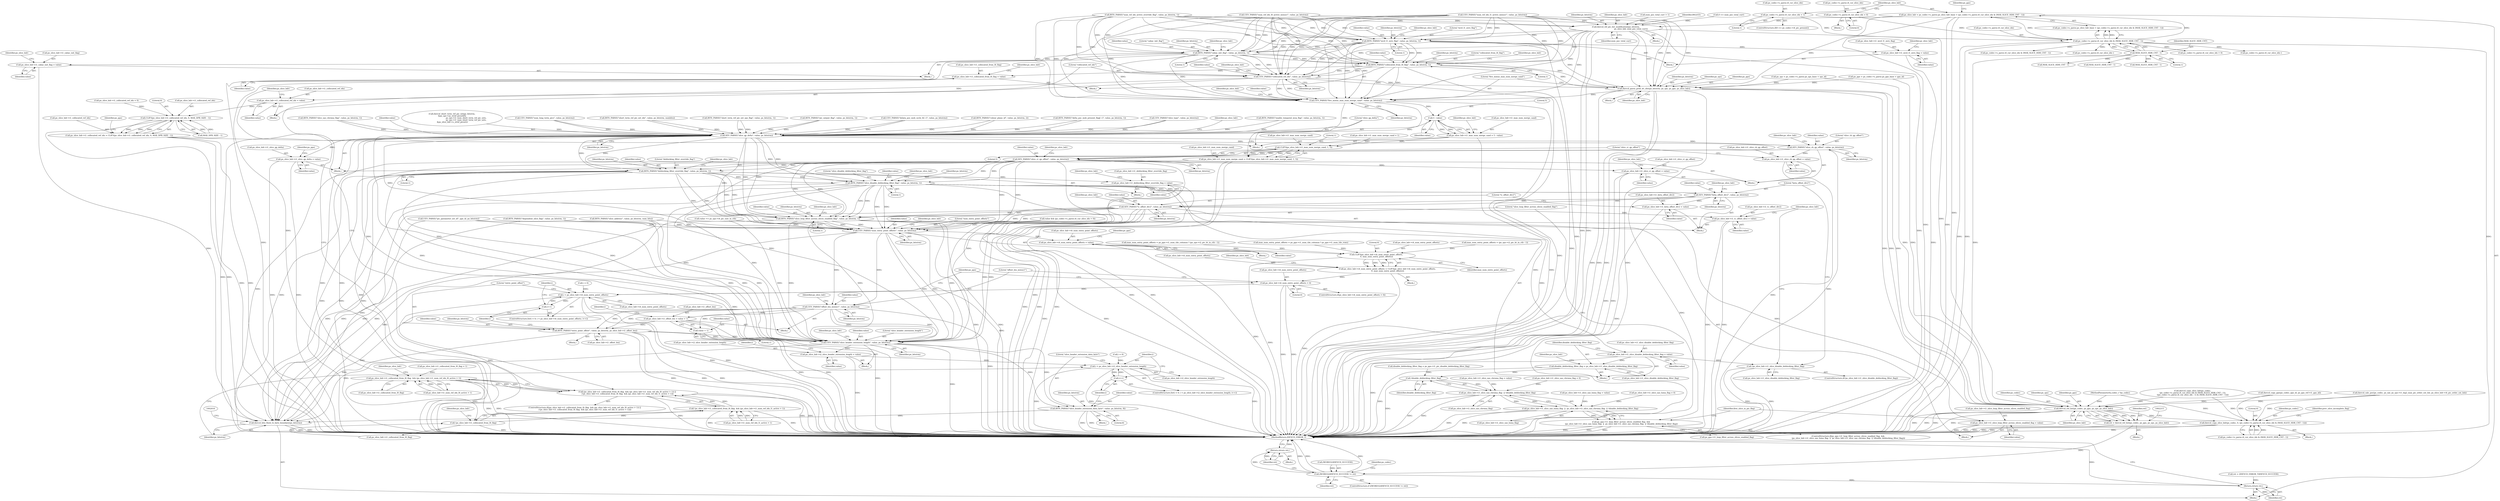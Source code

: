digraph "0_Android_7c9be319a279654e55a6d757265f88c61a16a4d5@pointer" {
"1000403" [label="(Call,ps_slice_hdr = ps_codec->s_parse.ps_slice_hdr_base + (ps_codec->s_parse.i4_cur_slice_idx & (MAX_SLICE_HDR_CNT - 1)))"];
"1000411" [label="(Call,ps_codec->s_parse.i4_cur_slice_idx & (MAX_SLICE_HDR_CNT - 1))"];
"1000396" [label="(Call,ps_codec->s_parse.i4_cur_slice_idx = 1)"];
"1000381" [label="(Call,ps_codec->s_parse.i4_cur_slice_idx = 0)"];
"1000417" [label="(Call,MAX_SLICE_HDR_CNT - 1)"];
"1001295" [label="(Call,ihevcd_ref_pic_list_modification(ps_bitstrm,\n                                                 ps_slice_hdr, num_poc_total_curr))"];
"1001322" [label="(Call,BITS_PARSE(\"mvd_l1_zero_flag\", value, ps_bitstrm, 1))"];
"1001327" [label="(Call,ps_slice_hdr->i1_mvd_l1_zero_flag = value)"];
"1001342" [label="(Call,BITS_PARSE(\"cabac_init_flag\", value, ps_bitstrm, 1))"];
"1001347" [label="(Call,ps_slice_hdr->i1_cabac_init_flag = value)"];
"1001374" [label="(Call,BITS_PARSE(\"collocated_from_l0_flag\", value, ps_bitstrm, 1))"];
"1001379" [label="(Call,ps_slice_hdr->i1_collocated_from_l0_flag = value)"];
"1001386" [label="(Call,ps_slice_hdr->i1_collocated_from_l0_flag  && (ps_slice_hdr->i1_num_ref_idx_l0_active > 1))"];
"1001385" [label="(Call,(ps_slice_hdr->i1_collocated_from_l0_flag  && (ps_slice_hdr->i1_num_ref_idx_l0_active > 1)) ||\n (!ps_slice_hdr->i1_collocated_from_l0_flag  && (ps_slice_hdr->i1_num_ref_idx_l1_active > 1)))"];
"1001396" [label="(Call,!ps_slice_hdr->i1_collocated_from_l0_flag)"];
"1001395" [label="(Call,!ps_slice_hdr->i1_collocated_from_l0_flag  && (ps_slice_hdr->i1_num_ref_idx_l1_active > 1))"];
"1001406" [label="(Call,UEV_PARSE(\"collocated_ref_idx\", value, ps_bitstrm))"];
"1001410" [label="(Call,ps_slice_hdr->i1_collocated_ref_idx = value)"];
"1001419" [label="(Call,CLIP3(ps_slice_hdr->i1_collocated_ref_idx, 0, MAX_DPB_SIZE - 1))"];
"1001415" [label="(Call,ps_slice_hdr->i1_collocated_ref_idx = CLIP3(ps_slice_hdr->i1_collocated_ref_idx, 0, MAX_DPB_SIZE - 1))"];
"1001448" [label="(Call,ihevcd_parse_pred_wt_ofst(ps_bitstrm, ps_sps, ps_pps, ps_slice_hdr))"];
"1001453" [label="(Call,UEV_PARSE(\"five_minus_max_num_merge_cand\", value, ps_bitstrm))"];
"1001461" [label="(Call,5 - value)"];
"1001457" [label="(Call,ps_slice_hdr->i1_max_num_merge_cand = 5 - value)"];
"1001468" [label="(Call,CLIP3(ps_slice_hdr->i1_max_num_merge_cand, 1, 5))"];
"1001464" [label="(Call,ps_slice_hdr->i1_max_num_merge_cand = CLIP3(ps_slice_hdr->i1_max_num_merge_cand, 1, 5))"];
"1001474" [label="(Call,SEV_PARSE(\"slice_qp_delta\", value, ps_bitstrm))"];
"1001478" [label="(Call,ps_slice_hdr->i1_slice_qp_delta = value)"];
"1001488" [label="(Call,SEV_PARSE(\"slice_cb_qp_offset\", value, ps_bitstrm))"];
"1001492" [label="(Call,ps_slice_hdr->i1_slice_cb_qp_offset = value)"];
"1001497" [label="(Call,SEV_PARSE(\"slice_cr_qp_offset\", value, ps_bitstrm))"];
"1001501" [label="(Call,ps_slice_hdr->i1_slice_cr_qp_offset = value)"];
"1001547" [label="(Call,BITS_PARSE(\"deblocking_filter_override_flag\", value, ps_bitstrm, 1))"];
"1001552" [label="(Call,ps_slice_hdr->i1_deblocking_filter_override_flag = value)"];
"1001562" [label="(Call,BITS_PARSE(\"slice_disable_deblocking_filter_flag\", value, ps_bitstrm, 1))"];
"1001567" [label="(Call,ps_slice_hdr->i1_slice_disable_deblocking_filter_flag = value)"];
"1001572" [label="(Call,disable_deblocking_filter_flag = ps_slice_hdr->i1_slice_disable_deblocking_filter_flag)"];
"1001621" [label="(Call,!disable_deblocking_filter_flag)"];
"1001617" [label="(Call,ps_slice_hdr->i1_slice_sao_chroma_flag  || !disable_deblocking_filter_flag)"];
"1001613" [label="(Call,ps_slice_hdr->i1_slice_sao_luma_flag  ||  ps_slice_hdr->i1_slice_sao_chroma_flag  || !disable_deblocking_filter_flag)"];
"1001609" [label="(Call,ps_pps->i1_loop_filter_across_slices_enabled_flag  &&\n (ps_slice_hdr->i1_slice_sao_luma_flag  ||  ps_slice_hdr->i1_slice_sao_chroma_flag  || !disable_deblocking_filter_flag))"];
"1001578" [label="(Call,!ps_slice_hdr->i1_slice_disable_deblocking_filter_flag)"];
"1001583" [label="(Call,SEV_PARSE(\"beta_offset_div2\", value, ps_bitstrm))"];
"1001587" [label="(Call,ps_slice_hdr->i1_beta_offset_div2 = value)"];
"1001592" [label="(Call,SEV_PARSE(\"tc_offset_div2\", value, ps_bitstrm))"];
"1001596" [label="(Call,ps_slice_hdr->i1_tc_offset_div2 = value)"];
"1001624" [label="(Call,BITS_PARSE(\"slice_loop_filter_across_slices_enabled_flag\", value, ps_bitstrm, 1))"];
"1001629" [label="(Call,ps_slice_hdr->i1_slice_loop_filter_across_slices_enabled_flag = value)"];
"1001878" [label="(Call,UEV_PARSE(\"num_entry_point_offsets\", value, ps_bitstrm))"];
"1001882" [label="(Call,ps_slice_hdr->i4_num_entry_point_offsets = value)"];
"1001937" [label="(Call,CLIP3(ps_slice_hdr->i4_num_entry_point_offsets,\n 0, max_num_entry_point_offsets))"];
"1001933" [label="(Call,ps_slice_hdr->i4_num_entry_point_offsets = CLIP3(ps_slice_hdr->i4_num_entry_point_offsets,\n 0, max_num_entry_point_offsets))"];
"1001944" [label="(Call,ps_slice_hdr->i4_num_entry_point_offsets > 0)"];
"1001965" [label="(Call,i < ps_slice_hdr->i4_num_entry_point_offsets)"];
"1001970" [label="(Call,i++)"];
"1001950" [label="(Call,UEV_PARSE(\"offset_len_minus1\", value, ps_bitstrm))"];
"1001954" [label="(Call,ps_slice_hdr->i1_offset_len = value + 1)"];
"1001973" [label="(Call,BITS_PARSE(\"entry_point_offset\", value, ps_bitstrm, ps_slice_hdr->i1_offset_len))"];
"1001985" [label="(Call,UEV_PARSE(\"slice_header_extension_length\", value, ps_bitstrm))"];
"1001989" [label="(Call,ps_slice_hdr->i2_slice_header_extension_length = value)"];
"1001998" [label="(Call,i < ps_slice_hdr->i2_slice_header_extension_length)"];
"1002003" [label="(Call,i++)"];
"1002006" [label="(Call,BITS_PARSE(\"slice_header_extension_data_byte\", value, ps_bitstrm, 8))"];
"1002011" [label="(Call,ihevcd_bits_flush_to_byte_boundary(ps_bitstrm))"];
"1001958" [label="(Call,value + 1)"];
"1002207" [label="(Call,ihevcd_ref_list(ps_codec, ps_pps, ps_sps, ps_slice_hdr))"];
"1002205" [label="(Call,ret = ihevcd_ref_list(ps_codec, ps_pps, ps_sps, ps_slice_hdr))"];
"1002213" [label="(Call,(WORD32)IHEVCD_SUCCESS != ret)"];
"1002219" [label="(Return,return ret;)"];
"1002659" [label="(Return,return ret;)"];
"1002524" [label="(Call,ihevcd_copy_slice_hdr(ps_codec, 0, (ps_codec->s_parse.i4_cur_slice_idx & (MAX_SLICE_HDR_CNT - 1))))"];
"1001420" [label="(Call,ps_slice_hdr->i1_collocated_ref_idx)"];
"1001967" [label="(Call,ps_slice_hdr->i4_num_entry_point_offsets)"];
"1001503" [label="(Identifier,ps_slice_hdr)"];
"1001357" [label="(Call,ps_slice_hdr->i1_collocated_ref_idx = 0)"];
"1001592" [label="(Call,SEV_PARSE(\"tc_offset_div2\", value, ps_bitstrm))"];
"1001878" [label="(Call,UEV_PARSE(\"num_entry_point_offsets\", value, ps_bitstrm))"];
"1002527" [label="(Call,ps_codec->s_parse.i4_cur_slice_idx & (MAX_SLICE_HDR_CNT - 1))"];
"1001384" [label="(ControlStructure,if((ps_slice_hdr->i1_collocated_from_l0_flag  && (ps_slice_hdr->i1_num_ref_idx_l0_active > 1)) ||\n (!ps_slice_hdr->i1_collocated_from_l0_flag  && (ps_slice_hdr->i1_num_ref_idx_l1_active > 1))))"];
"1001973" [label="(Call,BITS_PARSE(\"entry_point_offset\", value, ps_bitstrm, ps_slice_hdr->i1_offset_len))"];
"1001551" [label="(Literal,1)"];
"1000134" [label="(Call,ret = (IHEVCD_ERROR_T)IHEVCD_SUCCESS)"];
"1002638" [label="(Call,ps_codec->s_parse.i4_cur_slice_idx--)"];
"1002003" [label="(Call,i++)"];
"1000132" [label="(Block,)"];
"1001588" [label="(Call,ps_slice_hdr->i1_beta_offset_div2)"];
"1002012" [label="(Identifier,ps_bitstrm)"];
"1001985" [label="(Call,UEV_PARSE(\"slice_header_extension_length\", value, ps_bitstrm))"];
"1001970" [label="(Call,i++)"];
"1001136" [label="(Call,BITS_PARSE(\"slice_sao_chroma_flag\", value, ps_bitstrm, 1))"];
"1000534" [label="(Call,BITS_PARSE(\"slice_address\", value, ps_bitstrm, num_bits))"];
"1001341" [label="(Block,)"];
"1002223" [label="(Identifier,ps_codec)"];
"1001966" [label="(Identifier,i)"];
"1000382" [label="(Call,ps_codec->s_parse.i4_cur_slice_idx)"];
"1000380" [label="(Block,)"];
"1001390" [label="(Call,ps_slice_hdr->i1_num_ref_idx_l0_active > 1)"];
"1001379" [label="(Call,ps_slice_hdr->i1_collocated_from_l0_flag = value)"];
"1002208" [label="(Identifier,ps_codec)"];
"1002659" [label="(Return,return ret;)"];
"1001884" [label="(Identifier,ps_slice_hdr)"];
"1001547" [label="(Call,BITS_PARSE(\"deblocking_filter_override_flag\", value, ps_bitstrm, 1))"];
"1001565" [label="(Identifier,ps_bitstrm)"];
"1001448" [label="(Call,ihevcd_parse_pred_wt_ofst(ps_bitstrm, ps_sps, ps_pps, ps_slice_hdr))"];
"1001464" [label="(Call,ps_slice_hdr->i1_max_num_merge_cand = CLIP3(ps_slice_hdr->i1_max_num_merge_cand, 1, 5))"];
"1001582" [label="(Block,)"];
"1001956" [label="(Identifier,ps_slice_hdr)"];
"1001502" [label="(Call,ps_slice_hdr->i1_slice_cr_qp_offset)"];
"1001678" [label="(Call,ihevcd_calc_poc(ps_codec, ps_nal, ps_sps->i1_log2_max_pic_order_cnt_lsb, ps_slice_hdr->i4_pic_order_cnt_lsb))"];
"1001222" [label="(Call,UEV_PARSE(\"num_ref_idx_l1_active_minus1\", value, ps_bitstrm))"];
"1001965" [label="(Call,i < ps_slice_hdr->i4_num_entry_point_offsets)"];
"1001621" [label="(Call,!disable_deblocking_filter_flag)"];
"1000226" [label="(Call,ps_pps = ps_codec->s_parse.ps_pps_base + pps_id)"];
"1001550" [label="(Identifier,ps_bitstrm)"];
"1001342" [label="(Call,BITS_PARSE(\"cabac_init_flag\", value, ps_bitstrm, 1))"];
"1001933" [label="(Call,ps_slice_hdr->i4_num_entry_point_offsets = CLIP3(ps_slice_hdr->i4_num_entry_point_offsets,\n 0, max_num_entry_point_offsets))"];
"1001189" [label="(Call,BITS_PARSE(\"num_ref_idx_active_override_flag\", value, ps_bitstrm, 1))"];
"1001476" [label="(Identifier,value)"];
"1001622" [label="(Identifier,disable_deblocking_filter_flag)"];
"1001412" [label="(Identifier,ps_slice_hdr)"];
"1001960" [label="(Literal,1)"];
"1001501" [label="(Call,ps_slice_hdr->i1_slice_cr_qp_offset = value)"];
"1001405" [label="(Block,)"];
"1001975" [label="(Identifier,value)"];
"1000784" [label="(Call,ihevcd_short_term_ref_pic_set(ps_bitstrm,\n &ps_sps->as_stref_picset[0],\n                                              ps_sps->i1_num_short_term_ref_pic_sets,\n                                              ps_sps->i1_num_short_term_ref_pic_sets,\n &ps_slice_hdr->s_stref_picset))"];
"1001498" [label="(Literal,\"slice_cr_qp_offset\")"];
"1001998" [label="(Call,i < ps_slice_hdr->i2_slice_header_extension_length)"];
"1001454" [label="(Literal,\"five_minus_max_num_merge_cand\")"];
"1001553" [label="(Call,ps_slice_hdr->i1_deblocking_filter_override_flag)"];
"1001459" [label="(Identifier,ps_slice_hdr)"];
"1000863" [label="(Call,UEV_PARSE(\"num_long_term_pics\", value, ps_bitstrm))"];
"1001490" [label="(Identifier,value)"];
"1001952" [label="(Identifier,value)"];
"1001472" [label="(Literal,1)"];
"1001331" [label="(Identifier,value)"];
"1001324" [label="(Identifier,value)"];
"1001450" [label="(Identifier,ps_sps)"];
"1001566" [label="(Literal,1)"];
"1001942" [label="(Identifier,max_num_entry_point_offsets)"];
"1001419" [label="(Call,CLIP3(ps_slice_hdr->i1_collocated_ref_idx, 0, MAX_DPB_SIZE - 1))"];
"1001563" [label="(Literal,\"slice_disable_deblocking_filter_flag\")"];
"1001881" [label="(Identifier,ps_bitstrm)"];
"1001995" [label="(Call,i = 0)"];
"1001991" [label="(Identifier,ps_slice_hdr)"];
"1001376" [label="(Identifier,value)"];
"1001591" [label="(Identifier,value)"];
"1002537" [label="(Identifier,prev_slice_incomplete_flag)"];
"1001296" [label="(Identifier,ps_bitstrm)"];
"1002218" [label="(Block,)"];
"1000434" [label="(Call,value && (ps_codec->s_parse.i4_cur_slice_idx > 0))"];
"1001411" [label="(Call,ps_slice_hdr->i1_collocated_ref_idx)"];
"1001987" [label="(Identifier,value)"];
"1001465" [label="(Call,ps_slice_hdr->i1_max_num_merge_cand)"];
"1001346" [label="(Literal,1)"];
"1001608" [label="(ControlStructure,if(ps_pps->i1_loop_filter_across_slices_enabled_flag  &&\n (ps_slice_hdr->i1_slice_sao_luma_flag  ||  ps_slice_hdr->i1_slice_sao_chroma_flag  || !disable_deblocking_filter_flag)))"];
"1001116" [label="(Call,ps_slice_hdr->i1_slice_sao_chroma_flag = 0)"];
"1001879" [label="(Literal,\"num_entry_point_offsets\")"];
"1001141" [label="(Call,ps_slice_hdr->i1_slice_sao_chroma_flag = value)"];
"1001951" [label="(Literal,\"offset_len_minus1\")"];
"1000381" [label="(Call,ps_codec->s_parse.i4_cur_slice_idx = 0)"];
"1001354" [label="(Identifier,ps_slice_hdr)"];
"1001637" [label="(Identifier,first_slice_in_pic_flag)"];
"1001473" [label="(Literal,5)"];
"1002011" [label="(Call,ihevcd_bits_flush_to_byte_boundary(ps_bitstrm))"];
"1000446" [label="(Call,ps_codec->s_parse.i4_cur_slice_idx & (MAX_SLICE_HDR_CNT - 1))"];
"1001572" [label="(Call,disable_deblocking_filter_flag = ps_slice_hdr->i1_slice_disable_deblocking_filter_flag)"];
"1001377" [label="(Identifier,ps_bitstrm)"];
"1001617" [label="(Call,ps_slice_hdr->i1_slice_sao_chroma_flag  || !disable_deblocking_filter_flag)"];
"1001297" [label="(Identifier,ps_slice_hdr)"];
"1001546" [label="(Block,)"];
"1001556" [label="(Identifier,value)"];
"1001447" [label="(Block,)"];
"1001984" [label="(Block,)"];
"1000412" [label="(Call,ps_codec->s_parse.i4_cur_slice_idx)"];
"1001962" [label="(Call,i = 0)"];
"1001574" [label="(Call,ps_slice_hdr->i1_slice_disable_deblocking_filter_flag)"];
"1001334" [label="(Identifier,ps_slice_hdr)"];
"1001466" [label="(Identifier,ps_slice_hdr)"];
"1000740" [label="(Call,BITS_PARSE(\"short_term_ref_pic_set_idx\", value, ps_bitstrm, numbits))"];
"1001475" [label="(Literal,\"slice_qp_delta\")"];
"1000397" [label="(Call,ps_codec->s_parse.i4_cur_slice_idx)"];
"1002660" [label="(Identifier,ret)"];
"1001378" [label="(Literal,1)"];
"1001549" [label="(Identifier,value)"];
"1001451" [label="(Identifier,ps_pps)"];
"1001573" [label="(Identifier,disable_deblocking_filter_flag)"];
"1001343" [label="(Literal,\"cabac_init_flag\")"];
"1001996" [label="(Identifier,i)"];
"1002526" [label="(Literal,0)"];
"1001623" [label="(Block,)"];
"1001387" [label="(Call,ps_slice_hdr->i1_collocated_from_l0_flag)"];
"1001291" [label="(Call,num_poc_total_curr > 1)"];
"1001945" [label="(Call,ps_slice_hdr->i4_num_entry_point_offsets)"];
"1001989" [label="(Call,ps_slice_hdr->i2_slice_header_extension_length = value)"];
"1001959" [label="(Identifier,value)"];
"1001469" [label="(Call,ps_slice_hdr->i1_max_num_merge_cand)"];
"1001489" [label="(Literal,\"slice_cb_qp_offset\")"];
"1001497" [label="(Call,SEV_PARSE(\"slice_cr_qp_offset\", value, ps_bitstrm))"];
"1001568" [label="(Call,ps_slice_hdr->i1_slice_disable_deblocking_filter_flag)"];
"1000700" [label="(Call,BITS_PARSE(\"short_term_ref_pic_set_sps_flag\", value, ps_bitstrm, 1))"];
"1001579" [label="(Call,ps_slice_hdr->i1_slice_disable_deblocking_filter_flag)"];
"1000643" [label="(Call,BITS_PARSE(\"pic_output_flag\", value, ps_bitstrm, 1))"];
"1001589" [label="(Identifier,ps_slice_hdr)"];
"1001294" [label="(Block,)"];
"1001944" [label="(Call,ps_slice_hdr->i4_num_entry_point_offsets > 0)"];
"1001463" [label="(Identifier,value)"];
"1001882" [label="(Call,ps_slice_hdr->i4_num_entry_point_offsets = value)"];
"1001578" [label="(Call,!ps_slice_hdr->i1_slice_disable_deblocking_filter_flag)"];
"1001485" [label="(Identifier,ps_pps)"];
"1001347" [label="(Call,ps_slice_hdr->i1_cabac_init_flag = value)"];
"1001598" [label="(Identifier,ps_slice_hdr)"];
"1001626" [label="(Identifier,value)"];
"1001325" [label="(Identifier,ps_bitstrm)"];
"1001329" [label="(Identifier,ps_slice_hdr)"];
"1001455" [label="(Identifier,value)"];
"1001630" [label="(Call,ps_slice_hdr->i1_slice_loop_filter_across_slices_enabled_flag)"];
"1001478" [label="(Call,ps_slice_hdr->i1_slice_qp_delta = value)"];
"1002008" [label="(Identifier,value)"];
"1001462" [label="(Literal,5)"];
"1002006" [label="(Call,BITS_PARSE(\"slice_header_extension_data_byte\", value, ps_bitstrm, 8))"];
"1001406" [label="(Call,UEV_PARSE(\"collocated_ref_idx\", value, ps_bitstrm))"];
"1001388" [label="(Identifier,ps_slice_hdr)"];
"1001352" [label="(Call,ps_slice_hdr->i1_collocated_from_l0_flag = 1)"];
"1001595" [label="(Identifier,ps_bitstrm)"];
"1001988" [label="(Identifier,ps_bitstrm)"];
"1001322" [label="(Call,BITS_PARSE(\"mvd_l1_zero_flag\", value, ps_bitstrm, 1))"];
"1001474" [label="(Call,SEV_PARSE(\"slice_qp_delta\", value, ps_bitstrm))"];
"1001886" [label="(Identifier,value)"];
"1001990" [label="(Call,ps_slice_hdr->i2_slice_header_extension_length)"];
"1001972" [label="(Block,)"];
"1000665" [label="(Call,BITS_PARSE(\"colour_plane_id\", value, ps_bitstrm, 2))"];
"1001409" [label="(Identifier,ps_bitstrm)"];
"1001883" [label="(Call,ps_slice_hdr->i4_num_entry_point_offsets)"];
"1001609" [label="(Call,ps_pps->i1_loop_filter_across_slices_enabled_flag  &&\n (ps_slice_hdr->i1_slice_sao_luma_flag  ||  ps_slice_hdr->i1_slice_sao_chroma_flag  || !disable_deblocking_filter_flag))"];
"1001298" [label="(Identifier,num_poc_total_curr)"];
"1001934" [label="(Call,ps_slice_hdr->i4_num_entry_point_offsets)"];
"1001345" [label="(Identifier,ps_bitstrm)"];
"1001943" [label="(ControlStructure,if(ps_slice_hdr->i4_num_entry_point_offsets > 0))"];
"1001887" [label="(Block,)"];
"1001571" [label="(Identifier,value)"];
"1001994" [label="(ControlStructure,for(i = 0; i < ps_slice_hdr->i2_slice_header_extension_length; i++))"];
"1002213" [label="(Call,(WORD32)IHEVCD_SUCCESS != ret)"];
"1001561" [label="(Block,)"];
"1001986" [label="(Literal,\"slice_header_extension_length\")"];
"1002000" [label="(Call,ps_slice_hdr->i2_slice_header_extension_length)"];
"1001562" [label="(Call,BITS_PARSE(\"slice_disable_deblocking_filter_flag\", value, ps_bitstrm, 1))"];
"1001328" [label="(Call,ps_slice_hdr->i1_mvd_l1_zero_flag)"];
"1001375" [label="(Literal,\"collocated_from_l0_flag\")"];
"1000280" [label="(Call,ps_sps = ps_codec->s_parse.ps_sps_base + sps_id)"];
"1001456" [label="(Identifier,ps_bitstrm)"];
"1001961" [label="(ControlStructure,for(i = 0; i < ps_slice_hdr->i4_num_entry_point_offsets; i++))"];
"1001414" [label="(Identifier,value)"];
"1001597" [label="(Call,ps_slice_hdr->i1_tc_offset_div2)"];
"1002207" [label="(Call,ihevcd_ref_list(ps_codec, ps_pps, ps_sps, ps_slice_hdr))"];
"1002007" [label="(Literal,\"slice_header_extension_data_byte\")"];
"1001415" [label="(Call,ps_slice_hdr->i1_collocated_ref_idx = CLIP3(ps_slice_hdr->i1_collocated_ref_idx, 0, MAX_DPB_SIZE - 1))"];
"1000390" [label="(ControlStructure,if(0 == ps_codec->i4_pic_present))"];
"1002217" [label="(Identifier,ret)"];
"1001452" [label="(Identifier,ps_slice_hdr)"];
"1001131" [label="(Call,ps_slice_hdr->i1_slice_sao_luma_flag = value)"];
"1000404" [label="(Identifier,ps_slice_hdr)"];
"1002533" [label="(Call,MAX_SLICE_HDR_CNT - 1)"];
"1001892" [label="(Identifier,ps_pps)"];
"1001407" [label="(Literal,\"collocated_ref_idx\")"];
"1000387" [label="(Literal,0)"];
"1001946" [label="(Identifier,ps_slice_hdr)"];
"1001396" [label="(Call,!ps_slice_hdr->i1_collocated_from_l0_flag)"];
"1001494" [label="(Identifier,ps_slice_hdr)"];
"1001999" [label="(Identifier,i)"];
"1001487" [label="(Block,)"];
"1001624" [label="(Call,BITS_PARSE(\"slice_loop_filter_across_slices_enabled_flag\", value, ps_bitstrm, 1))"];
"1002661" [label="(MethodReturn,IHEVCD_ERROR_T)"];
"1001548" [label="(Literal,\"deblocking_filter_override_flag\")"];
"1001603" [label="(Identifier,ps_slice_hdr)"];
"1001596" [label="(Call,ps_slice_hdr->i1_tc_offset_div2 = value)"];
"1001585" [label="(Identifier,value)"];
"1000417" [label="(Call,MAX_SLICE_HDR_CNT - 1)"];
"1001453" [label="(Call,UEV_PARSE(\"five_minus_max_num_merge_cand\", value, ps_bitstrm))"];
"1001482" [label="(Identifier,value)"];
"1001627" [label="(Identifier,ps_bitstrm)"];
"1000452" [label="(Call,MAX_SLICE_HDR_CNT - 1)"];
"1001317" [label="(Identifier,BSLICE)"];
"1000411" [label="(Call,ps_codec->s_parse.i4_cur_slice_idx & (MAX_SLICE_HDR_CNT - 1))"];
"1001111" [label="(Call,ps_slice_hdr->i1_slice_sao_luma_flag = 0)"];
"1000991" [label="(Call,BITS_PARSE(\"delta_poc_msb_present_flag[ i ]\", value, ps_bitstrm, 1))"];
"1001915" [label="(Call,max_num_entry_point_offsets = ps_pps->i1_num_tile_columns * ps_pps->i1_num_tile_rows)"];
"1001618" [label="(Call,ps_slice_hdr->i1_slice_sao_chroma_flag)"];
"1001386" [label="(Call,ps_slice_hdr->i1_collocated_from_l0_flag  && (ps_slice_hdr->i1_num_ref_idx_l0_active > 1))"];
"1001410" [label="(Call,ps_slice_hdr->i1_collocated_ref_idx = value)"];
"1001974" [label="(Literal,\"entry_point_offset\")"];
"1000598" [label="(Call,UEV_PARSE(\"slice_type\", value, ps_bitstrm))"];
"1001600" [label="(Identifier,value)"];
"1002524" [label="(Call,ihevcd_copy_slice_hdr(ps_codec, 0, (ps_codec->s_parse.i4_cur_slice_idx & (MAX_SLICE_HDR_CNT - 1))))"];
"1001941" [label="(Literal,0)"];
"1002214" [label="(Call,(WORD32)IHEVCD_SUCCESS)"];
"1002219" [label="(Return,return ret;)"];
"1001577" [label="(ControlStructure,if(!ps_slice_hdr->i1_slice_disable_deblocking_filter_flag))"];
"1001416" [label="(Call,ps_slice_hdr->i1_collocated_ref_idx)"];
"1001567" [label="(Call,ps_slice_hdr->i1_slice_disable_deblocking_filter_flag = value)"];
"1001614" [label="(Call,ps_slice_hdr->i1_slice_sao_luma_flag)"];
"1001938" [label="(Call,ps_slice_hdr->i4_num_entry_point_offsets)"];
"1000396" [label="(Call,ps_codec->s_parse.i4_cur_slice_idx = 1)"];
"1001625" [label="(Literal,\"slice_loop_filter_across_slices_enabled_flag\")"];
"1001326" [label="(Literal,1)"];
"1001461" [label="(Call,5 - value)"];
"1001479" [label="(Call,ps_slice_hdr->i1_slice_qp_delta)"];
"1001880" [label="(Identifier,value)"];
"1001323" [label="(Literal,\"mvd_l1_zero_flag\")"];
"1001628" [label="(Literal,1)"];
"1001327" [label="(Call,ps_slice_hdr->i1_mvd_l1_zero_flag = value)"];
"1001982" [label="(Identifier,ps_pps)"];
"1002210" [label="(Identifier,ps_sps)"];
"1002005" [label="(Block,)"];
"1001926" [label="(Call,max_num_entry_point_offsets = (ps_sps->i2_pic_ht_in_ctb - 1))"];
"1001385" [label="(Call,(ps_slice_hdr->i1_collocated_from_l0_flag  && (ps_slice_hdr->i1_num_ref_idx_l0_active > 1)) ||\n (!ps_slice_hdr->i1_collocated_from_l0_flag  && (ps_slice_hdr->i1_num_ref_idx_l1_active > 1)))"];
"1002009" [label="(Identifier,ps_bitstrm)"];
"1001188" [label="(Block,)"];
"1001564" [label="(Identifier,value)"];
"1000214" [label="(Call,UEV_PARSE(\"pic_parameter_set_id\", pps_id, ps_bitstrm))"];
"1000403" [label="(Call,ps_slice_hdr = ps_codec->s_parse.ps_slice_hdr_base + (ps_codec->s_parse.i4_cur_slice_idx & (MAX_SLICE_HDR_CNT - 1)))"];
"1001803" [label="(Call,MAX_SLICE_HDR_CNT - 1)"];
"1002206" [label="(Identifier,ret)"];
"1000418" [label="(Identifier,MAX_SLICE_HDR_CNT)"];
"1002010" [label="(Literal,8)"];
"1001898" [label="(Call,max_num_entry_point_offsets = ps_pps->i1_num_tile_columns * (ps_sps->i2_pic_ht_in_ctb - 1))"];
"1001958" [label="(Call,value + 1)"];
"1001976" [label="(Identifier,ps_bitstrm)"];
"1001559" [label="(Identifier,ps_slice_hdr)"];
"1001400" [label="(Call,ps_slice_hdr->i1_num_ref_idx_l1_active > 1)"];
"1001955" [label="(Call,ps_slice_hdr->i1_offset_len)"];
"1000130" [label="(MethodParameterIn,codec_t *ps_codec)"];
"1002205" [label="(Call,ret = ihevcd_ref_list(ps_codec, ps_pps, ps_sps, ps_slice_hdr))"];
"1001971" [label="(Identifier,i)"];
"1002515" [label="(Block,)"];
"1001449" [label="(Identifier,ps_bitstrm)"];
"1001629" [label="(Call,ps_slice_hdr->i1_slice_loop_filter_across_slices_enabled_flag = value)"];
"1001610" [label="(Call,ps_pps->i1_loop_filter_across_slices_enabled_flag)"];
"1001349" [label="(Identifier,ps_slice_hdr)"];
"1001457" [label="(Call,ps_slice_hdr->i1_max_num_merge_cand = 5 - value)"];
"1001594" [label="(Identifier,value)"];
"1001954" [label="(Call,ps_slice_hdr->i1_offset_len = value + 1)"];
"1001395" [label="(Call,!ps_slice_hdr->i1_collocated_from_l0_flag  && (ps_slice_hdr->i1_num_ref_idx_l1_active > 1))"];
"1002212" [label="(ControlStructure,if ((WORD32)IHEVCD_SUCCESS != ret))"];
"1001348" [label="(Call,ps_slice_hdr->i1_cabac_init_flag)"];
"1001458" [label="(Call,ps_slice_hdr->i1_max_num_merge_cand)"];
"1001417" [label="(Identifier,ps_slice_hdr)"];
"1001586" [label="(Identifier,ps_bitstrm)"];
"1001480" [label="(Identifier,ps_slice_hdr)"];
"1001587" [label="(Call,ps_slice_hdr->i1_beta_offset_div2 = value)"];
"1002209" [label="(Identifier,ps_pps)"];
"1001949" [label="(Block,)"];
"1000560" [label="(Block,)"];
"1002004" [label="(Identifier,i)"];
"1001146" [label="(Call,ps_slice_hdr->i1_max_num_merge_cand = 1)"];
"1001321" [label="(Block,)"];
"1001554" [label="(Identifier,ps_slice_hdr)"];
"1001580" [label="(Identifier,ps_slice_hdr)"];
"1001383" [label="(Identifier,value)"];
"1002211" [label="(Identifier,ps_slice_hdr)"];
"1001569" [label="(Identifier,ps_slice_hdr)"];
"1001584" [label="(Literal,\"beta_offset_div2\")"];
"1001500" [label="(Identifier,ps_bitstrm)"];
"1000269" [label="(Call,ihevcd_copy_pps(ps_codec, pps_id, ps_pps_ref->i1_pps_id))"];
"1001423" [label="(Literal,0)"];
"1001493" [label="(Call,ps_slice_hdr->i1_slice_cb_qp_offset)"];
"1001424" [label="(Call,MAX_DPB_SIZE - 1)"];
"1001381" [label="(Identifier,ps_slice_hdr)"];
"1001593" [label="(Literal,\"tc_offset_div2\")"];
"1000419" [label="(Literal,1)"];
"1001532" [label="(Call,disable_deblocking_filter_flag = ps_pps->i1_pic_disable_deblocking_filter_flag)"];
"1001101" [label="(Call,BITS_PARSE(\"enable_temporal_mvp_flag\", value, ps_bitstrm, 1))"];
"1001408" [label="(Identifier,value)"];
"1001950" [label="(Call,UEV_PARSE(\"offset_len_minus1\", value, ps_bitstrm))"];
"1001373" [label="(Block,)"];
"1001204" [label="(Call,UEV_PARSE(\"num_ref_idx_l0_active_minus1\", value, ps_bitstrm))"];
"1001477" [label="(Identifier,ps_bitstrm)"];
"1001431" [label="(Identifier,ps_pps)"];
"1000543" [label="(Call,value >= ps_sps->i4_pic_size_in_ctb)"];
"1001633" [label="(Identifier,value)"];
"1000402" [label="(Literal,1)"];
"1001380" [label="(Call,ps_slice_hdr->i1_collocated_from_l0_flag)"];
"1001948" [label="(Literal,0)"];
"1000423" [label="(Identifier,ps_pps)"];
"1000444" [label="(Call,ihevcd_copy_slice_hdr(ps_codec,\n (ps_codec->s_parse.i4_cur_slice_idx & (MAX_SLICE_HDR_CNT - 1)),\n ((ps_codec->s_parse.i4_cur_slice_idx - 1) & (MAX_SLICE_HDR_CNT - 1))))"];
"1002204" [label="(Block,)"];
"1001295" [label="(Call,ihevcd_ref_pic_list_modification(ps_bitstrm,\n                                                 ps_slice_hdr, num_poc_total_curr))"];
"1001993" [label="(Identifier,value)"];
"1001508" [label="(Identifier,ps_slice_hdr)"];
"1001552" [label="(Call,ps_slice_hdr->i1_deblocking_filter_override_flag = value)"];
"1001374" [label="(Call,BITS_PARSE(\"collocated_from_l0_flag\", value, ps_bitstrm, 1))"];
"1001963" [label="(Identifier,i)"];
"1001402" [label="(Identifier,ps_slice_hdr)"];
"1001977" [label="(Call,ps_slice_hdr->i1_offset_len)"];
"1001937" [label="(Call,CLIP3(ps_slice_hdr->i4_num_entry_point_offsets,\n 0, max_num_entry_point_offsets))"];
"1001488" [label="(Call,SEV_PARSE(\"slice_cb_qp_offset\", value, ps_bitstrm))"];
"1002220" [label="(Identifier,ret)"];
"1001613" [label="(Call,ps_slice_hdr->i1_slice_sao_luma_flag  ||  ps_slice_hdr->i1_slice_sao_chroma_flag  || !disable_deblocking_filter_flag)"];
"1001492" [label="(Call,ps_slice_hdr->i1_slice_cb_qp_offset = value)"];
"1001344" [label="(Identifier,value)"];
"1001491" [label="(Identifier,ps_bitstrm)"];
"1001499" [label="(Identifier,value)"];
"1002525" [label="(Identifier,ps_codec)"];
"1001281" [label="(Call,0 == num_poc_total_curr)"];
"1001468" [label="(Call,CLIP3(ps_slice_hdr->i1_max_num_merge_cand, 1, 5))"];
"1001351" [label="(Identifier,value)"];
"1001397" [label="(Call,ps_slice_hdr->i1_collocated_from_l0_flag)"];
"1001398" [label="(Identifier,ps_slice_hdr)"];
"1001583" [label="(Call,SEV_PARSE(\"beta_offset_div2\", value, ps_bitstrm))"];
"1001496" [label="(Identifier,value)"];
"1000405" [label="(Call,ps_codec->s_parse.ps_slice_hdr_base + (ps_codec->s_parse.i4_cur_slice_idx & (MAX_SLICE_HDR_CNT - 1)))"];
"1001877" [label="(Block,)"];
"1001766" [label="(Call,ps_codec->s_parse.i4_cur_slice_idx--)"];
"1000428" [label="(Call,BITS_PARSE(\"dependent_slice_flag\", value, ps_bitstrm, 1))"];
"1001953" [label="(Identifier,ps_bitstrm)"];
"1000436" [label="(Call,ps_codec->s_parse.i4_cur_slice_idx > 0)"];
"1001505" [label="(Identifier,value)"];
"1001017" [label="(Call,UEV_PARSE(\"delata_poc_msb_cycle_lt[ i ]\", value, ps_bitstrm))"];
"1001631" [label="(Identifier,ps_slice_hdr)"];
"1000403" -> "1000132"  [label="AST: "];
"1000403" -> "1000405"  [label="CFG: "];
"1000404" -> "1000403"  [label="AST: "];
"1000405" -> "1000403"  [label="AST: "];
"1000423" -> "1000403"  [label="CFG: "];
"1000403" -> "1002661"  [label="DDG: "];
"1000403" -> "1002661"  [label="DDG: "];
"1000411" -> "1000403"  [label="DDG: "];
"1000411" -> "1000403"  [label="DDG: "];
"1000403" -> "1001295"  [label="DDG: "];
"1000403" -> "1001448"  [label="DDG: "];
"1000403" -> "1002207"  [label="DDG: "];
"1000411" -> "1000405"  [label="AST: "];
"1000411" -> "1000417"  [label="CFG: "];
"1000412" -> "1000411"  [label="AST: "];
"1000417" -> "1000411"  [label="AST: "];
"1000405" -> "1000411"  [label="CFG: "];
"1000411" -> "1002661"  [label="DDG: "];
"1000411" -> "1002661"  [label="DDG: "];
"1000411" -> "1000405"  [label="DDG: "];
"1000411" -> "1000405"  [label="DDG: "];
"1000396" -> "1000411"  [label="DDG: "];
"1000381" -> "1000411"  [label="DDG: "];
"1000417" -> "1000411"  [label="DDG: "];
"1000417" -> "1000411"  [label="DDG: "];
"1000411" -> "1000436"  [label="DDG: "];
"1000411" -> "1000446"  [label="DDG: "];
"1000411" -> "1001766"  [label="DDG: "];
"1000411" -> "1002527"  [label="DDG: "];
"1000411" -> "1002638"  [label="DDG: "];
"1000396" -> "1000390"  [label="AST: "];
"1000396" -> "1000402"  [label="CFG: "];
"1000397" -> "1000396"  [label="AST: "];
"1000402" -> "1000396"  [label="AST: "];
"1000404" -> "1000396"  [label="CFG: "];
"1000381" -> "1000380"  [label="AST: "];
"1000381" -> "1000387"  [label="CFG: "];
"1000382" -> "1000381"  [label="AST: "];
"1000387" -> "1000381"  [label="AST: "];
"1000404" -> "1000381"  [label="CFG: "];
"1000417" -> "1000419"  [label="CFG: "];
"1000418" -> "1000417"  [label="AST: "];
"1000419" -> "1000417"  [label="AST: "];
"1000417" -> "1002661"  [label="DDG: "];
"1000417" -> "1000452"  [label="DDG: "];
"1000417" -> "1001803"  [label="DDG: "];
"1000417" -> "1002533"  [label="DDG: "];
"1001295" -> "1001294"  [label="AST: "];
"1001295" -> "1001298"  [label="CFG: "];
"1001296" -> "1001295"  [label="AST: "];
"1001297" -> "1001295"  [label="AST: "];
"1001298" -> "1001295"  [label="AST: "];
"1001317" -> "1001295"  [label="CFG: "];
"1001295" -> "1002661"  [label="DDG: "];
"1001295" -> "1002661"  [label="DDG: "];
"1001295" -> "1002661"  [label="DDG: "];
"1001189" -> "1001295"  [label="DDG: "];
"1001222" -> "1001295"  [label="DDG: "];
"1001204" -> "1001295"  [label="DDG: "];
"1001281" -> "1001295"  [label="DDG: "];
"1001291" -> "1001295"  [label="DDG: "];
"1001295" -> "1001322"  [label="DDG: "];
"1001295" -> "1001342"  [label="DDG: "];
"1001295" -> "1001374"  [label="DDG: "];
"1001295" -> "1001406"  [label="DDG: "];
"1001295" -> "1001448"  [label="DDG: "];
"1001295" -> "1001448"  [label="DDG: "];
"1001295" -> "1001453"  [label="DDG: "];
"1001295" -> "1002207"  [label="DDG: "];
"1001322" -> "1001321"  [label="AST: "];
"1001322" -> "1001326"  [label="CFG: "];
"1001323" -> "1001322"  [label="AST: "];
"1001324" -> "1001322"  [label="AST: "];
"1001325" -> "1001322"  [label="AST: "];
"1001326" -> "1001322"  [label="AST: "];
"1001329" -> "1001322"  [label="CFG: "];
"1001322" -> "1002661"  [label="DDG: "];
"1001189" -> "1001322"  [label="DDG: "];
"1001189" -> "1001322"  [label="DDG: "];
"1001204" -> "1001322"  [label="DDG: "];
"1001204" -> "1001322"  [label="DDG: "];
"1001222" -> "1001322"  [label="DDG: "];
"1001222" -> "1001322"  [label="DDG: "];
"1001322" -> "1001327"  [label="DDG: "];
"1001322" -> "1001342"  [label="DDG: "];
"1001322" -> "1001342"  [label="DDG: "];
"1001322" -> "1001374"  [label="DDG: "];
"1001322" -> "1001374"  [label="DDG: "];
"1001322" -> "1001406"  [label="DDG: "];
"1001322" -> "1001406"  [label="DDG: "];
"1001322" -> "1001448"  [label="DDG: "];
"1001322" -> "1001453"  [label="DDG: "];
"1001322" -> "1001453"  [label="DDG: "];
"1001327" -> "1001321"  [label="AST: "];
"1001327" -> "1001331"  [label="CFG: "];
"1001328" -> "1001327"  [label="AST: "];
"1001331" -> "1001327"  [label="AST: "];
"1001334" -> "1001327"  [label="CFG: "];
"1001327" -> "1002661"  [label="DDG: "];
"1001342" -> "1001341"  [label="AST: "];
"1001342" -> "1001346"  [label="CFG: "];
"1001343" -> "1001342"  [label="AST: "];
"1001344" -> "1001342"  [label="AST: "];
"1001345" -> "1001342"  [label="AST: "];
"1001346" -> "1001342"  [label="AST: "];
"1001349" -> "1001342"  [label="CFG: "];
"1001342" -> "1002661"  [label="DDG: "];
"1001189" -> "1001342"  [label="DDG: "];
"1001189" -> "1001342"  [label="DDG: "];
"1001204" -> "1001342"  [label="DDG: "];
"1001204" -> "1001342"  [label="DDG: "];
"1001222" -> "1001342"  [label="DDG: "];
"1001222" -> "1001342"  [label="DDG: "];
"1001342" -> "1001347"  [label="DDG: "];
"1001342" -> "1001374"  [label="DDG: "];
"1001342" -> "1001374"  [label="DDG: "];
"1001342" -> "1001406"  [label="DDG: "];
"1001342" -> "1001406"  [label="DDG: "];
"1001342" -> "1001448"  [label="DDG: "];
"1001342" -> "1001453"  [label="DDG: "];
"1001342" -> "1001453"  [label="DDG: "];
"1001347" -> "1001341"  [label="AST: "];
"1001347" -> "1001351"  [label="CFG: "];
"1001348" -> "1001347"  [label="AST: "];
"1001351" -> "1001347"  [label="AST: "];
"1001354" -> "1001347"  [label="CFG: "];
"1001347" -> "1002661"  [label="DDG: "];
"1001374" -> "1001373"  [label="AST: "];
"1001374" -> "1001378"  [label="CFG: "];
"1001375" -> "1001374"  [label="AST: "];
"1001376" -> "1001374"  [label="AST: "];
"1001377" -> "1001374"  [label="AST: "];
"1001378" -> "1001374"  [label="AST: "];
"1001381" -> "1001374"  [label="CFG: "];
"1001374" -> "1002661"  [label="DDG: "];
"1001189" -> "1001374"  [label="DDG: "];
"1001189" -> "1001374"  [label="DDG: "];
"1001204" -> "1001374"  [label="DDG: "];
"1001204" -> "1001374"  [label="DDG: "];
"1001222" -> "1001374"  [label="DDG: "];
"1001222" -> "1001374"  [label="DDG: "];
"1001374" -> "1001379"  [label="DDG: "];
"1001374" -> "1001406"  [label="DDG: "];
"1001374" -> "1001406"  [label="DDG: "];
"1001374" -> "1001448"  [label="DDG: "];
"1001374" -> "1001453"  [label="DDG: "];
"1001374" -> "1001453"  [label="DDG: "];
"1001379" -> "1001373"  [label="AST: "];
"1001379" -> "1001383"  [label="CFG: "];
"1001380" -> "1001379"  [label="AST: "];
"1001383" -> "1001379"  [label="AST: "];
"1001388" -> "1001379"  [label="CFG: "];
"1001379" -> "1001386"  [label="DDG: "];
"1001386" -> "1001385"  [label="AST: "];
"1001386" -> "1001387"  [label="CFG: "];
"1001386" -> "1001390"  [label="CFG: "];
"1001387" -> "1001386"  [label="AST: "];
"1001390" -> "1001386"  [label="AST: "];
"1001398" -> "1001386"  [label="CFG: "];
"1001385" -> "1001386"  [label="CFG: "];
"1001386" -> "1002661"  [label="DDG: "];
"1001386" -> "1002661"  [label="DDG: "];
"1001386" -> "1001385"  [label="DDG: "];
"1001386" -> "1001385"  [label="DDG: "];
"1001352" -> "1001386"  [label="DDG: "];
"1001390" -> "1001386"  [label="DDG: "];
"1001390" -> "1001386"  [label="DDG: "];
"1001386" -> "1001396"  [label="DDG: "];
"1001385" -> "1001384"  [label="AST: "];
"1001385" -> "1001395"  [label="CFG: "];
"1001395" -> "1001385"  [label="AST: "];
"1001407" -> "1001385"  [label="CFG: "];
"1001417" -> "1001385"  [label="CFG: "];
"1001385" -> "1002661"  [label="DDG: "];
"1001385" -> "1002661"  [label="DDG: "];
"1001385" -> "1002661"  [label="DDG: "];
"1001395" -> "1001385"  [label="DDG: "];
"1001395" -> "1001385"  [label="DDG: "];
"1001396" -> "1001395"  [label="AST: "];
"1001396" -> "1001397"  [label="CFG: "];
"1001397" -> "1001396"  [label="AST: "];
"1001402" -> "1001396"  [label="CFG: "];
"1001395" -> "1001396"  [label="CFG: "];
"1001396" -> "1002661"  [label="DDG: "];
"1001396" -> "1001395"  [label="DDG: "];
"1001395" -> "1001400"  [label="CFG: "];
"1001400" -> "1001395"  [label="AST: "];
"1001395" -> "1002661"  [label="DDG: "];
"1001395" -> "1002661"  [label="DDG: "];
"1001400" -> "1001395"  [label="DDG: "];
"1001400" -> "1001395"  [label="DDG: "];
"1001406" -> "1001405"  [label="AST: "];
"1001406" -> "1001409"  [label="CFG: "];
"1001407" -> "1001406"  [label="AST: "];
"1001408" -> "1001406"  [label="AST: "];
"1001409" -> "1001406"  [label="AST: "];
"1001412" -> "1001406"  [label="CFG: "];
"1001406" -> "1002661"  [label="DDG: "];
"1001189" -> "1001406"  [label="DDG: "];
"1001189" -> "1001406"  [label="DDG: "];
"1001204" -> "1001406"  [label="DDG: "];
"1001204" -> "1001406"  [label="DDG: "];
"1001222" -> "1001406"  [label="DDG: "];
"1001222" -> "1001406"  [label="DDG: "];
"1001406" -> "1001410"  [label="DDG: "];
"1001406" -> "1001448"  [label="DDG: "];
"1001406" -> "1001453"  [label="DDG: "];
"1001406" -> "1001453"  [label="DDG: "];
"1001410" -> "1001405"  [label="AST: "];
"1001410" -> "1001414"  [label="CFG: "];
"1001411" -> "1001410"  [label="AST: "];
"1001414" -> "1001410"  [label="AST: "];
"1001417" -> "1001410"  [label="CFG: "];
"1001410" -> "1001419"  [label="DDG: "];
"1001419" -> "1001415"  [label="AST: "];
"1001419" -> "1001424"  [label="CFG: "];
"1001420" -> "1001419"  [label="AST: "];
"1001423" -> "1001419"  [label="AST: "];
"1001424" -> "1001419"  [label="AST: "];
"1001415" -> "1001419"  [label="CFG: "];
"1001419" -> "1002661"  [label="DDG: "];
"1001419" -> "1001415"  [label="DDG: "];
"1001419" -> "1001415"  [label="DDG: "];
"1001419" -> "1001415"  [label="DDG: "];
"1001357" -> "1001419"  [label="DDG: "];
"1001424" -> "1001419"  [label="DDG: "];
"1001424" -> "1001419"  [label="DDG: "];
"1001415" -> "1001188"  [label="AST: "];
"1001416" -> "1001415"  [label="AST: "];
"1001431" -> "1001415"  [label="CFG: "];
"1001415" -> "1002661"  [label="DDG: "];
"1001415" -> "1002661"  [label="DDG: "];
"1001448" -> "1001447"  [label="AST: "];
"1001448" -> "1001452"  [label="CFG: "];
"1001449" -> "1001448"  [label="AST: "];
"1001450" -> "1001448"  [label="AST: "];
"1001451" -> "1001448"  [label="AST: "];
"1001452" -> "1001448"  [label="AST: "];
"1001454" -> "1001448"  [label="CFG: "];
"1001448" -> "1002661"  [label="DDG: "];
"1001448" -> "1002661"  [label="DDG: "];
"1001448" -> "1002661"  [label="DDG: "];
"1001448" -> "1002661"  [label="DDG: "];
"1001189" -> "1001448"  [label="DDG: "];
"1001222" -> "1001448"  [label="DDG: "];
"1001204" -> "1001448"  [label="DDG: "];
"1000280" -> "1001448"  [label="DDG: "];
"1000226" -> "1001448"  [label="DDG: "];
"1001448" -> "1001453"  [label="DDG: "];
"1001448" -> "1002207"  [label="DDG: "];
"1001448" -> "1002207"  [label="DDG: "];
"1001448" -> "1002207"  [label="DDG: "];
"1001453" -> "1001188"  [label="AST: "];
"1001453" -> "1001456"  [label="CFG: "];
"1001454" -> "1001453"  [label="AST: "];
"1001455" -> "1001453"  [label="AST: "];
"1001456" -> "1001453"  [label="AST: "];
"1001459" -> "1001453"  [label="CFG: "];
"1001453" -> "1002661"  [label="DDG: "];
"1001189" -> "1001453"  [label="DDG: "];
"1001189" -> "1001453"  [label="DDG: "];
"1001204" -> "1001453"  [label="DDG: "];
"1001204" -> "1001453"  [label="DDG: "];
"1001222" -> "1001453"  [label="DDG: "];
"1001222" -> "1001453"  [label="DDG: "];
"1001453" -> "1001461"  [label="DDG: "];
"1001453" -> "1001474"  [label="DDG: "];
"1001461" -> "1001457"  [label="AST: "];
"1001461" -> "1001463"  [label="CFG: "];
"1001462" -> "1001461"  [label="AST: "];
"1001463" -> "1001461"  [label="AST: "];
"1001457" -> "1001461"  [label="CFG: "];
"1001461" -> "1001457"  [label="DDG: "];
"1001461" -> "1001457"  [label="DDG: "];
"1001461" -> "1001474"  [label="DDG: "];
"1001457" -> "1001188"  [label="AST: "];
"1001458" -> "1001457"  [label="AST: "];
"1001466" -> "1001457"  [label="CFG: "];
"1001457" -> "1002661"  [label="DDG: "];
"1001457" -> "1001468"  [label="DDG: "];
"1001468" -> "1001464"  [label="AST: "];
"1001468" -> "1001473"  [label="CFG: "];
"1001469" -> "1001468"  [label="AST: "];
"1001472" -> "1001468"  [label="AST: "];
"1001473" -> "1001468"  [label="AST: "];
"1001464" -> "1001468"  [label="CFG: "];
"1001468" -> "1001464"  [label="DDG: "];
"1001468" -> "1001464"  [label="DDG: "];
"1001468" -> "1001464"  [label="DDG: "];
"1001146" -> "1001468"  [label="DDG: "];
"1001464" -> "1000560"  [label="AST: "];
"1001465" -> "1001464"  [label="AST: "];
"1001475" -> "1001464"  [label="CFG: "];
"1001464" -> "1002661"  [label="DDG: "];
"1001464" -> "1002661"  [label="DDG: "];
"1001474" -> "1000560"  [label="AST: "];
"1001474" -> "1001477"  [label="CFG: "];
"1001475" -> "1001474"  [label="AST: "];
"1001476" -> "1001474"  [label="AST: "];
"1001477" -> "1001474"  [label="AST: "];
"1001480" -> "1001474"  [label="CFG: "];
"1001474" -> "1002661"  [label="DDG: "];
"1001474" -> "1002661"  [label="DDG: "];
"1001017" -> "1001474"  [label="DDG: "];
"1001017" -> "1001474"  [label="DDG: "];
"1001101" -> "1001474"  [label="DDG: "];
"1001101" -> "1001474"  [label="DDG: "];
"1000863" -> "1001474"  [label="DDG: "];
"1000863" -> "1001474"  [label="DDG: "];
"1000643" -> "1001474"  [label="DDG: "];
"1000643" -> "1001474"  [label="DDG: "];
"1000740" -> "1001474"  [label="DDG: "];
"1000740" -> "1001474"  [label="DDG: "];
"1000991" -> "1001474"  [label="DDG: "];
"1000991" -> "1001474"  [label="DDG: "];
"1000598" -> "1001474"  [label="DDG: "];
"1000598" -> "1001474"  [label="DDG: "];
"1000700" -> "1001474"  [label="DDG: "];
"1000700" -> "1001474"  [label="DDG: "];
"1000665" -> "1001474"  [label="DDG: "];
"1000665" -> "1001474"  [label="DDG: "];
"1001136" -> "1001474"  [label="DDG: "];
"1001136" -> "1001474"  [label="DDG: "];
"1000784" -> "1001474"  [label="DDG: "];
"1001474" -> "1001478"  [label="DDG: "];
"1001474" -> "1001488"  [label="DDG: "];
"1001474" -> "1001488"  [label="DDG: "];
"1001474" -> "1001547"  [label="DDG: "];
"1001474" -> "1001547"  [label="DDG: "];
"1001474" -> "1001562"  [label="DDG: "];
"1001474" -> "1001562"  [label="DDG: "];
"1001474" -> "1001624"  [label="DDG: "];
"1001474" -> "1001624"  [label="DDG: "];
"1001474" -> "1001878"  [label="DDG: "];
"1001474" -> "1001878"  [label="DDG: "];
"1001474" -> "1001985"  [label="DDG: "];
"1001474" -> "1001985"  [label="DDG: "];
"1001474" -> "1002011"  [label="DDG: "];
"1001478" -> "1000560"  [label="AST: "];
"1001478" -> "1001482"  [label="CFG: "];
"1001479" -> "1001478"  [label="AST: "];
"1001482" -> "1001478"  [label="AST: "];
"1001485" -> "1001478"  [label="CFG: "];
"1001478" -> "1002661"  [label="DDG: "];
"1001478" -> "1002661"  [label="DDG: "];
"1001488" -> "1001487"  [label="AST: "];
"1001488" -> "1001491"  [label="CFG: "];
"1001489" -> "1001488"  [label="AST: "];
"1001490" -> "1001488"  [label="AST: "];
"1001491" -> "1001488"  [label="AST: "];
"1001494" -> "1001488"  [label="CFG: "];
"1001488" -> "1002661"  [label="DDG: "];
"1001488" -> "1001492"  [label="DDG: "];
"1001488" -> "1001497"  [label="DDG: "];
"1001488" -> "1001497"  [label="DDG: "];
"1001492" -> "1001487"  [label="AST: "];
"1001492" -> "1001496"  [label="CFG: "];
"1001493" -> "1001492"  [label="AST: "];
"1001496" -> "1001492"  [label="AST: "];
"1001498" -> "1001492"  [label="CFG: "];
"1001492" -> "1002661"  [label="DDG: "];
"1001497" -> "1001487"  [label="AST: "];
"1001497" -> "1001500"  [label="CFG: "];
"1001498" -> "1001497"  [label="AST: "];
"1001499" -> "1001497"  [label="AST: "];
"1001500" -> "1001497"  [label="AST: "];
"1001503" -> "1001497"  [label="CFG: "];
"1001497" -> "1002661"  [label="DDG: "];
"1001497" -> "1002661"  [label="DDG: "];
"1001497" -> "1001501"  [label="DDG: "];
"1001497" -> "1001547"  [label="DDG: "];
"1001497" -> "1001547"  [label="DDG: "];
"1001497" -> "1001562"  [label="DDG: "];
"1001497" -> "1001562"  [label="DDG: "];
"1001497" -> "1001624"  [label="DDG: "];
"1001497" -> "1001624"  [label="DDG: "];
"1001497" -> "1001878"  [label="DDG: "];
"1001497" -> "1001878"  [label="DDG: "];
"1001497" -> "1001985"  [label="DDG: "];
"1001497" -> "1001985"  [label="DDG: "];
"1001497" -> "1002011"  [label="DDG: "];
"1001501" -> "1001487"  [label="AST: "];
"1001501" -> "1001505"  [label="CFG: "];
"1001502" -> "1001501"  [label="AST: "];
"1001505" -> "1001501"  [label="AST: "];
"1001508" -> "1001501"  [label="CFG: "];
"1001501" -> "1002661"  [label="DDG: "];
"1001501" -> "1002661"  [label="DDG: "];
"1001547" -> "1001546"  [label="AST: "];
"1001547" -> "1001551"  [label="CFG: "];
"1001548" -> "1001547"  [label="AST: "];
"1001549" -> "1001547"  [label="AST: "];
"1001550" -> "1001547"  [label="AST: "];
"1001551" -> "1001547"  [label="AST: "];
"1001554" -> "1001547"  [label="CFG: "];
"1001547" -> "1002661"  [label="DDG: "];
"1001547" -> "1002661"  [label="DDG: "];
"1001547" -> "1001552"  [label="DDG: "];
"1001547" -> "1001562"  [label="DDG: "];
"1001547" -> "1001562"  [label="DDG: "];
"1001547" -> "1001624"  [label="DDG: "];
"1001547" -> "1001624"  [label="DDG: "];
"1001547" -> "1001878"  [label="DDG: "];
"1001547" -> "1001878"  [label="DDG: "];
"1001547" -> "1001985"  [label="DDG: "];
"1001547" -> "1001985"  [label="DDG: "];
"1001547" -> "1002011"  [label="DDG: "];
"1001552" -> "1001546"  [label="AST: "];
"1001552" -> "1001556"  [label="CFG: "];
"1001553" -> "1001552"  [label="AST: "];
"1001556" -> "1001552"  [label="AST: "];
"1001559" -> "1001552"  [label="CFG: "];
"1001552" -> "1002661"  [label="DDG: "];
"1001552" -> "1002661"  [label="DDG: "];
"1001562" -> "1001561"  [label="AST: "];
"1001562" -> "1001566"  [label="CFG: "];
"1001563" -> "1001562"  [label="AST: "];
"1001564" -> "1001562"  [label="AST: "];
"1001565" -> "1001562"  [label="AST: "];
"1001566" -> "1001562"  [label="AST: "];
"1001569" -> "1001562"  [label="CFG: "];
"1001562" -> "1002661"  [label="DDG: "];
"1001562" -> "1002661"  [label="DDG: "];
"1001562" -> "1001567"  [label="DDG: "];
"1001562" -> "1001583"  [label="DDG: "];
"1001562" -> "1001583"  [label="DDG: "];
"1001562" -> "1001624"  [label="DDG: "];
"1001562" -> "1001624"  [label="DDG: "];
"1001562" -> "1001878"  [label="DDG: "];
"1001562" -> "1001878"  [label="DDG: "];
"1001562" -> "1001985"  [label="DDG: "];
"1001562" -> "1001985"  [label="DDG: "];
"1001562" -> "1002011"  [label="DDG: "];
"1001567" -> "1001561"  [label="AST: "];
"1001567" -> "1001571"  [label="CFG: "];
"1001568" -> "1001567"  [label="AST: "];
"1001571" -> "1001567"  [label="AST: "];
"1001573" -> "1001567"  [label="CFG: "];
"1001567" -> "1002661"  [label="DDG: "];
"1001567" -> "1001572"  [label="DDG: "];
"1001567" -> "1001578"  [label="DDG: "];
"1001572" -> "1001561"  [label="AST: "];
"1001572" -> "1001574"  [label="CFG: "];
"1001573" -> "1001572"  [label="AST: "];
"1001574" -> "1001572"  [label="AST: "];
"1001580" -> "1001572"  [label="CFG: "];
"1001572" -> "1002661"  [label="DDG: "];
"1001572" -> "1001621"  [label="DDG: "];
"1001621" -> "1001617"  [label="AST: "];
"1001621" -> "1001622"  [label="CFG: "];
"1001622" -> "1001621"  [label="AST: "];
"1001617" -> "1001621"  [label="CFG: "];
"1001621" -> "1002661"  [label="DDG: "];
"1001621" -> "1001617"  [label="DDG: "];
"1001532" -> "1001621"  [label="DDG: "];
"1001617" -> "1001613"  [label="AST: "];
"1001617" -> "1001618"  [label="CFG: "];
"1001618" -> "1001617"  [label="AST: "];
"1001613" -> "1001617"  [label="CFG: "];
"1001617" -> "1002661"  [label="DDG: "];
"1001617" -> "1002661"  [label="DDG: "];
"1001617" -> "1001613"  [label="DDG: "];
"1001617" -> "1001613"  [label="DDG: "];
"1001141" -> "1001617"  [label="DDG: "];
"1001116" -> "1001617"  [label="DDG: "];
"1001613" -> "1001609"  [label="AST: "];
"1001613" -> "1001614"  [label="CFG: "];
"1001614" -> "1001613"  [label="AST: "];
"1001609" -> "1001613"  [label="CFG: "];
"1001613" -> "1002661"  [label="DDG: "];
"1001613" -> "1002661"  [label="DDG: "];
"1001613" -> "1001609"  [label="DDG: "];
"1001613" -> "1001609"  [label="DDG: "];
"1001131" -> "1001613"  [label="DDG: "];
"1001111" -> "1001613"  [label="DDG: "];
"1001609" -> "1001608"  [label="AST: "];
"1001609" -> "1001610"  [label="CFG: "];
"1001610" -> "1001609"  [label="AST: "];
"1001625" -> "1001609"  [label="CFG: "];
"1001637" -> "1001609"  [label="CFG: "];
"1001609" -> "1002661"  [label="DDG: "];
"1001609" -> "1002661"  [label="DDG: "];
"1001609" -> "1002661"  [label="DDG: "];
"1001578" -> "1001577"  [label="AST: "];
"1001578" -> "1001579"  [label="CFG: "];
"1001579" -> "1001578"  [label="AST: "];
"1001584" -> "1001578"  [label="CFG: "];
"1001603" -> "1001578"  [label="CFG: "];
"1001578" -> "1002661"  [label="DDG: "];
"1001578" -> "1002661"  [label="DDG: "];
"1001583" -> "1001582"  [label="AST: "];
"1001583" -> "1001586"  [label="CFG: "];
"1001584" -> "1001583"  [label="AST: "];
"1001585" -> "1001583"  [label="AST: "];
"1001586" -> "1001583"  [label="AST: "];
"1001589" -> "1001583"  [label="CFG: "];
"1001583" -> "1002661"  [label="DDG: "];
"1001583" -> "1001587"  [label="DDG: "];
"1001583" -> "1001592"  [label="DDG: "];
"1001583" -> "1001592"  [label="DDG: "];
"1001587" -> "1001582"  [label="AST: "];
"1001587" -> "1001591"  [label="CFG: "];
"1001588" -> "1001587"  [label="AST: "];
"1001591" -> "1001587"  [label="AST: "];
"1001593" -> "1001587"  [label="CFG: "];
"1001587" -> "1002661"  [label="DDG: "];
"1001592" -> "1001582"  [label="AST: "];
"1001592" -> "1001595"  [label="CFG: "];
"1001593" -> "1001592"  [label="AST: "];
"1001594" -> "1001592"  [label="AST: "];
"1001595" -> "1001592"  [label="AST: "];
"1001598" -> "1001592"  [label="CFG: "];
"1001592" -> "1002661"  [label="DDG: "];
"1001592" -> "1002661"  [label="DDG: "];
"1001592" -> "1001596"  [label="DDG: "];
"1001592" -> "1001624"  [label="DDG: "];
"1001592" -> "1001624"  [label="DDG: "];
"1001592" -> "1001878"  [label="DDG: "];
"1001592" -> "1001878"  [label="DDG: "];
"1001592" -> "1001985"  [label="DDG: "];
"1001592" -> "1001985"  [label="DDG: "];
"1001592" -> "1002011"  [label="DDG: "];
"1001596" -> "1001582"  [label="AST: "];
"1001596" -> "1001600"  [label="CFG: "];
"1001597" -> "1001596"  [label="AST: "];
"1001600" -> "1001596"  [label="AST: "];
"1001603" -> "1001596"  [label="CFG: "];
"1001596" -> "1002661"  [label="DDG: "];
"1001596" -> "1002661"  [label="DDG: "];
"1001624" -> "1001623"  [label="AST: "];
"1001624" -> "1001628"  [label="CFG: "];
"1001625" -> "1001624"  [label="AST: "];
"1001626" -> "1001624"  [label="AST: "];
"1001627" -> "1001624"  [label="AST: "];
"1001628" -> "1001624"  [label="AST: "];
"1001631" -> "1001624"  [label="CFG: "];
"1001624" -> "1002661"  [label="DDG: "];
"1001624" -> "1002661"  [label="DDG: "];
"1001624" -> "1001629"  [label="DDG: "];
"1001624" -> "1001878"  [label="DDG: "];
"1001624" -> "1001878"  [label="DDG: "];
"1001624" -> "1001985"  [label="DDG: "];
"1001624" -> "1001985"  [label="DDG: "];
"1001624" -> "1002011"  [label="DDG: "];
"1001629" -> "1001623"  [label="AST: "];
"1001629" -> "1001633"  [label="CFG: "];
"1001630" -> "1001629"  [label="AST: "];
"1001633" -> "1001629"  [label="AST: "];
"1001637" -> "1001629"  [label="CFG: "];
"1001629" -> "1002661"  [label="DDG: "];
"1001629" -> "1002661"  [label="DDG: "];
"1001878" -> "1001877"  [label="AST: "];
"1001878" -> "1001881"  [label="CFG: "];
"1001879" -> "1001878"  [label="AST: "];
"1001880" -> "1001878"  [label="AST: "];
"1001881" -> "1001878"  [label="AST: "];
"1001884" -> "1001878"  [label="CFG: "];
"1001878" -> "1002661"  [label="DDG: "];
"1000543" -> "1001878"  [label="DDG: "];
"1000434" -> "1001878"  [label="DDG: "];
"1000214" -> "1001878"  [label="DDG: "];
"1000428" -> "1001878"  [label="DDG: "];
"1000534" -> "1001878"  [label="DDG: "];
"1001878" -> "1001882"  [label="DDG: "];
"1001878" -> "1001950"  [label="DDG: "];
"1001878" -> "1001950"  [label="DDG: "];
"1001878" -> "1001985"  [label="DDG: "];
"1001878" -> "1001985"  [label="DDG: "];
"1001878" -> "1002011"  [label="DDG: "];
"1001882" -> "1001877"  [label="AST: "];
"1001882" -> "1001886"  [label="CFG: "];
"1001883" -> "1001882"  [label="AST: "];
"1001886" -> "1001882"  [label="AST: "];
"1001892" -> "1001882"  [label="CFG: "];
"1001882" -> "1002661"  [label="DDG: "];
"1001882" -> "1001937"  [label="DDG: "];
"1001937" -> "1001933"  [label="AST: "];
"1001937" -> "1001942"  [label="CFG: "];
"1001938" -> "1001937"  [label="AST: "];
"1001941" -> "1001937"  [label="AST: "];
"1001942" -> "1001937"  [label="AST: "];
"1001933" -> "1001937"  [label="CFG: "];
"1001937" -> "1002661"  [label="DDG: "];
"1001937" -> "1001933"  [label="DDG: "];
"1001937" -> "1001933"  [label="DDG: "];
"1001937" -> "1001933"  [label="DDG: "];
"1001915" -> "1001937"  [label="DDG: "];
"1001898" -> "1001937"  [label="DDG: "];
"1001926" -> "1001937"  [label="DDG: "];
"1001933" -> "1001887"  [label="AST: "];
"1001934" -> "1001933"  [label="AST: "];
"1001946" -> "1001933"  [label="CFG: "];
"1001933" -> "1002661"  [label="DDG: "];
"1001933" -> "1001944"  [label="DDG: "];
"1001944" -> "1001943"  [label="AST: "];
"1001944" -> "1001948"  [label="CFG: "];
"1001945" -> "1001944"  [label="AST: "];
"1001948" -> "1001944"  [label="AST: "];
"1001951" -> "1001944"  [label="CFG: "];
"1001982" -> "1001944"  [label="CFG: "];
"1001944" -> "1002661"  [label="DDG: "];
"1001944" -> "1002661"  [label="DDG: "];
"1001944" -> "1001965"  [label="DDG: "];
"1001965" -> "1001961"  [label="AST: "];
"1001965" -> "1001967"  [label="CFG: "];
"1001966" -> "1001965"  [label="AST: "];
"1001967" -> "1001965"  [label="AST: "];
"1001974" -> "1001965"  [label="CFG: "];
"1001982" -> "1001965"  [label="CFG: "];
"1001965" -> "1002661"  [label="DDG: "];
"1001965" -> "1002661"  [label="DDG: "];
"1001965" -> "1002661"  [label="DDG: "];
"1001970" -> "1001965"  [label="DDG: "];
"1001962" -> "1001965"  [label="DDG: "];
"1001965" -> "1001970"  [label="DDG: "];
"1001970" -> "1001961"  [label="AST: "];
"1001970" -> "1001971"  [label="CFG: "];
"1001971" -> "1001970"  [label="AST: "];
"1001966" -> "1001970"  [label="CFG: "];
"1001950" -> "1001949"  [label="AST: "];
"1001950" -> "1001953"  [label="CFG: "];
"1001951" -> "1001950"  [label="AST: "];
"1001952" -> "1001950"  [label="AST: "];
"1001953" -> "1001950"  [label="AST: "];
"1001956" -> "1001950"  [label="CFG: "];
"1001950" -> "1002661"  [label="DDG: "];
"1001950" -> "1001954"  [label="DDG: "];
"1001950" -> "1001958"  [label="DDG: "];
"1001950" -> "1001973"  [label="DDG: "];
"1001950" -> "1001973"  [label="DDG: "];
"1001950" -> "1001985"  [label="DDG: "];
"1001950" -> "1001985"  [label="DDG: "];
"1001950" -> "1002011"  [label="DDG: "];
"1001954" -> "1001949"  [label="AST: "];
"1001954" -> "1001958"  [label="CFG: "];
"1001955" -> "1001954"  [label="AST: "];
"1001958" -> "1001954"  [label="AST: "];
"1001963" -> "1001954"  [label="CFG: "];
"1001954" -> "1002661"  [label="DDG: "];
"1001954" -> "1002661"  [label="DDG: "];
"1001954" -> "1001973"  [label="DDG: "];
"1001973" -> "1001972"  [label="AST: "];
"1001973" -> "1001977"  [label="CFG: "];
"1001974" -> "1001973"  [label="AST: "];
"1001975" -> "1001973"  [label="AST: "];
"1001976" -> "1001973"  [label="AST: "];
"1001977" -> "1001973"  [label="AST: "];
"1001971" -> "1001973"  [label="CFG: "];
"1001973" -> "1002661"  [label="DDG: "];
"1001973" -> "1002661"  [label="DDG: "];
"1001973" -> "1002661"  [label="DDG: "];
"1001973" -> "1001985"  [label="DDG: "];
"1001973" -> "1001985"  [label="DDG: "];
"1001973" -> "1002011"  [label="DDG: "];
"1001985" -> "1001984"  [label="AST: "];
"1001985" -> "1001988"  [label="CFG: "];
"1001986" -> "1001985"  [label="AST: "];
"1001987" -> "1001985"  [label="AST: "];
"1001988" -> "1001985"  [label="AST: "];
"1001991" -> "1001985"  [label="CFG: "];
"1001985" -> "1002661"  [label="DDG: "];
"1000543" -> "1001985"  [label="DDG: "];
"1000434" -> "1001985"  [label="DDG: "];
"1000214" -> "1001985"  [label="DDG: "];
"1000428" -> "1001985"  [label="DDG: "];
"1000534" -> "1001985"  [label="DDG: "];
"1001985" -> "1001989"  [label="DDG: "];
"1001985" -> "1002006"  [label="DDG: "];
"1001985" -> "1002006"  [label="DDG: "];
"1001985" -> "1002011"  [label="DDG: "];
"1001989" -> "1001984"  [label="AST: "];
"1001989" -> "1001993"  [label="CFG: "];
"1001990" -> "1001989"  [label="AST: "];
"1001993" -> "1001989"  [label="AST: "];
"1001996" -> "1001989"  [label="CFG: "];
"1001989" -> "1002661"  [label="DDG: "];
"1001989" -> "1001998"  [label="DDG: "];
"1001998" -> "1001994"  [label="AST: "];
"1001998" -> "1002000"  [label="CFG: "];
"1001999" -> "1001998"  [label="AST: "];
"1002000" -> "1001998"  [label="AST: "];
"1002007" -> "1001998"  [label="CFG: "];
"1002012" -> "1001998"  [label="CFG: "];
"1001998" -> "1002661"  [label="DDG: "];
"1001998" -> "1002661"  [label="DDG: "];
"1001998" -> "1002661"  [label="DDG: "];
"1001995" -> "1001998"  [label="DDG: "];
"1002003" -> "1001998"  [label="DDG: "];
"1001998" -> "1002003"  [label="DDG: "];
"1002003" -> "1001994"  [label="AST: "];
"1002003" -> "1002004"  [label="CFG: "];
"1002004" -> "1002003"  [label="AST: "];
"1001999" -> "1002003"  [label="CFG: "];
"1002006" -> "1002005"  [label="AST: "];
"1002006" -> "1002010"  [label="CFG: "];
"1002007" -> "1002006"  [label="AST: "];
"1002008" -> "1002006"  [label="AST: "];
"1002009" -> "1002006"  [label="AST: "];
"1002010" -> "1002006"  [label="AST: "];
"1002004" -> "1002006"  [label="CFG: "];
"1002006" -> "1002661"  [label="DDG: "];
"1002006" -> "1002661"  [label="DDG: "];
"1002006" -> "1002011"  [label="DDG: "];
"1002011" -> "1000132"  [label="AST: "];
"1002011" -> "1002012"  [label="CFG: "];
"1002012" -> "1002011"  [label="AST: "];
"1002016" -> "1002011"  [label="CFG: "];
"1002011" -> "1002661"  [label="DDG: "];
"1002011" -> "1002661"  [label="DDG: "];
"1000214" -> "1002011"  [label="DDG: "];
"1000428" -> "1002011"  [label="DDG: "];
"1000534" -> "1002011"  [label="DDG: "];
"1001958" -> "1001960"  [label="CFG: "];
"1001959" -> "1001958"  [label="AST: "];
"1001960" -> "1001958"  [label="AST: "];
"1001958" -> "1002661"  [label="DDG: "];
"1002207" -> "1002205"  [label="AST: "];
"1002207" -> "1002211"  [label="CFG: "];
"1002208" -> "1002207"  [label="AST: "];
"1002209" -> "1002207"  [label="AST: "];
"1002210" -> "1002207"  [label="AST: "];
"1002211" -> "1002207"  [label="AST: "];
"1002205" -> "1002207"  [label="CFG: "];
"1002207" -> "1002661"  [label="DDG: "];
"1002207" -> "1002661"  [label="DDG: "];
"1002207" -> "1002661"  [label="DDG: "];
"1002207" -> "1002661"  [label="DDG: "];
"1002207" -> "1002205"  [label="DDG: "];
"1002207" -> "1002205"  [label="DDG: "];
"1002207" -> "1002205"  [label="DDG: "];
"1002207" -> "1002205"  [label="DDG: "];
"1001678" -> "1002207"  [label="DDG: "];
"1000444" -> "1002207"  [label="DDG: "];
"1000269" -> "1002207"  [label="DDG: "];
"1000130" -> "1002207"  [label="DDG: "];
"1000226" -> "1002207"  [label="DDG: "];
"1000280" -> "1002207"  [label="DDG: "];
"1002207" -> "1002524"  [label="DDG: "];
"1002205" -> "1002204"  [label="AST: "];
"1002206" -> "1002205"  [label="AST: "];
"1002215" -> "1002205"  [label="CFG: "];
"1002205" -> "1002661"  [label="DDG: "];
"1002205" -> "1002213"  [label="DDG: "];
"1002213" -> "1002212"  [label="AST: "];
"1002213" -> "1002217"  [label="CFG: "];
"1002214" -> "1002213"  [label="AST: "];
"1002217" -> "1002213"  [label="AST: "];
"1002220" -> "1002213"  [label="CFG: "];
"1002223" -> "1002213"  [label="CFG: "];
"1002213" -> "1002661"  [label="DDG: "];
"1002213" -> "1002661"  [label="DDG: "];
"1002213" -> "1002661"  [label="DDG: "];
"1002214" -> "1002213"  [label="DDG: "];
"1002213" -> "1002219"  [label="DDG: "];
"1002213" -> "1002659"  [label="DDG: "];
"1002219" -> "1002218"  [label="AST: "];
"1002219" -> "1002220"  [label="CFG: "];
"1002220" -> "1002219"  [label="AST: "];
"1002661" -> "1002219"  [label="CFG: "];
"1002219" -> "1002661"  [label="DDG: "];
"1002220" -> "1002219"  [label="DDG: "];
"1002659" -> "1000132"  [label="AST: "];
"1002659" -> "1002660"  [label="CFG: "];
"1002660" -> "1002659"  [label="AST: "];
"1002661" -> "1002659"  [label="CFG: "];
"1002659" -> "1002661"  [label="DDG: "];
"1002660" -> "1002659"  [label="DDG: "];
"1000134" -> "1002659"  [label="DDG: "];
"1002524" -> "1002515"  [label="AST: "];
"1002524" -> "1002527"  [label="CFG: "];
"1002525" -> "1002524"  [label="AST: "];
"1002526" -> "1002524"  [label="AST: "];
"1002527" -> "1002524"  [label="AST: "];
"1002537" -> "1002524"  [label="CFG: "];
"1002524" -> "1002661"  [label="DDG: "];
"1002524" -> "1002661"  [label="DDG: "];
"1002524" -> "1002661"  [label="DDG: "];
"1001678" -> "1002524"  [label="DDG: "];
"1000269" -> "1002524"  [label="DDG: "];
"1000444" -> "1002524"  [label="DDG: "];
"1000130" -> "1002524"  [label="DDG: "];
"1002527" -> "1002524"  [label="DDG: "];
"1002527" -> "1002524"  [label="DDG: "];
}

